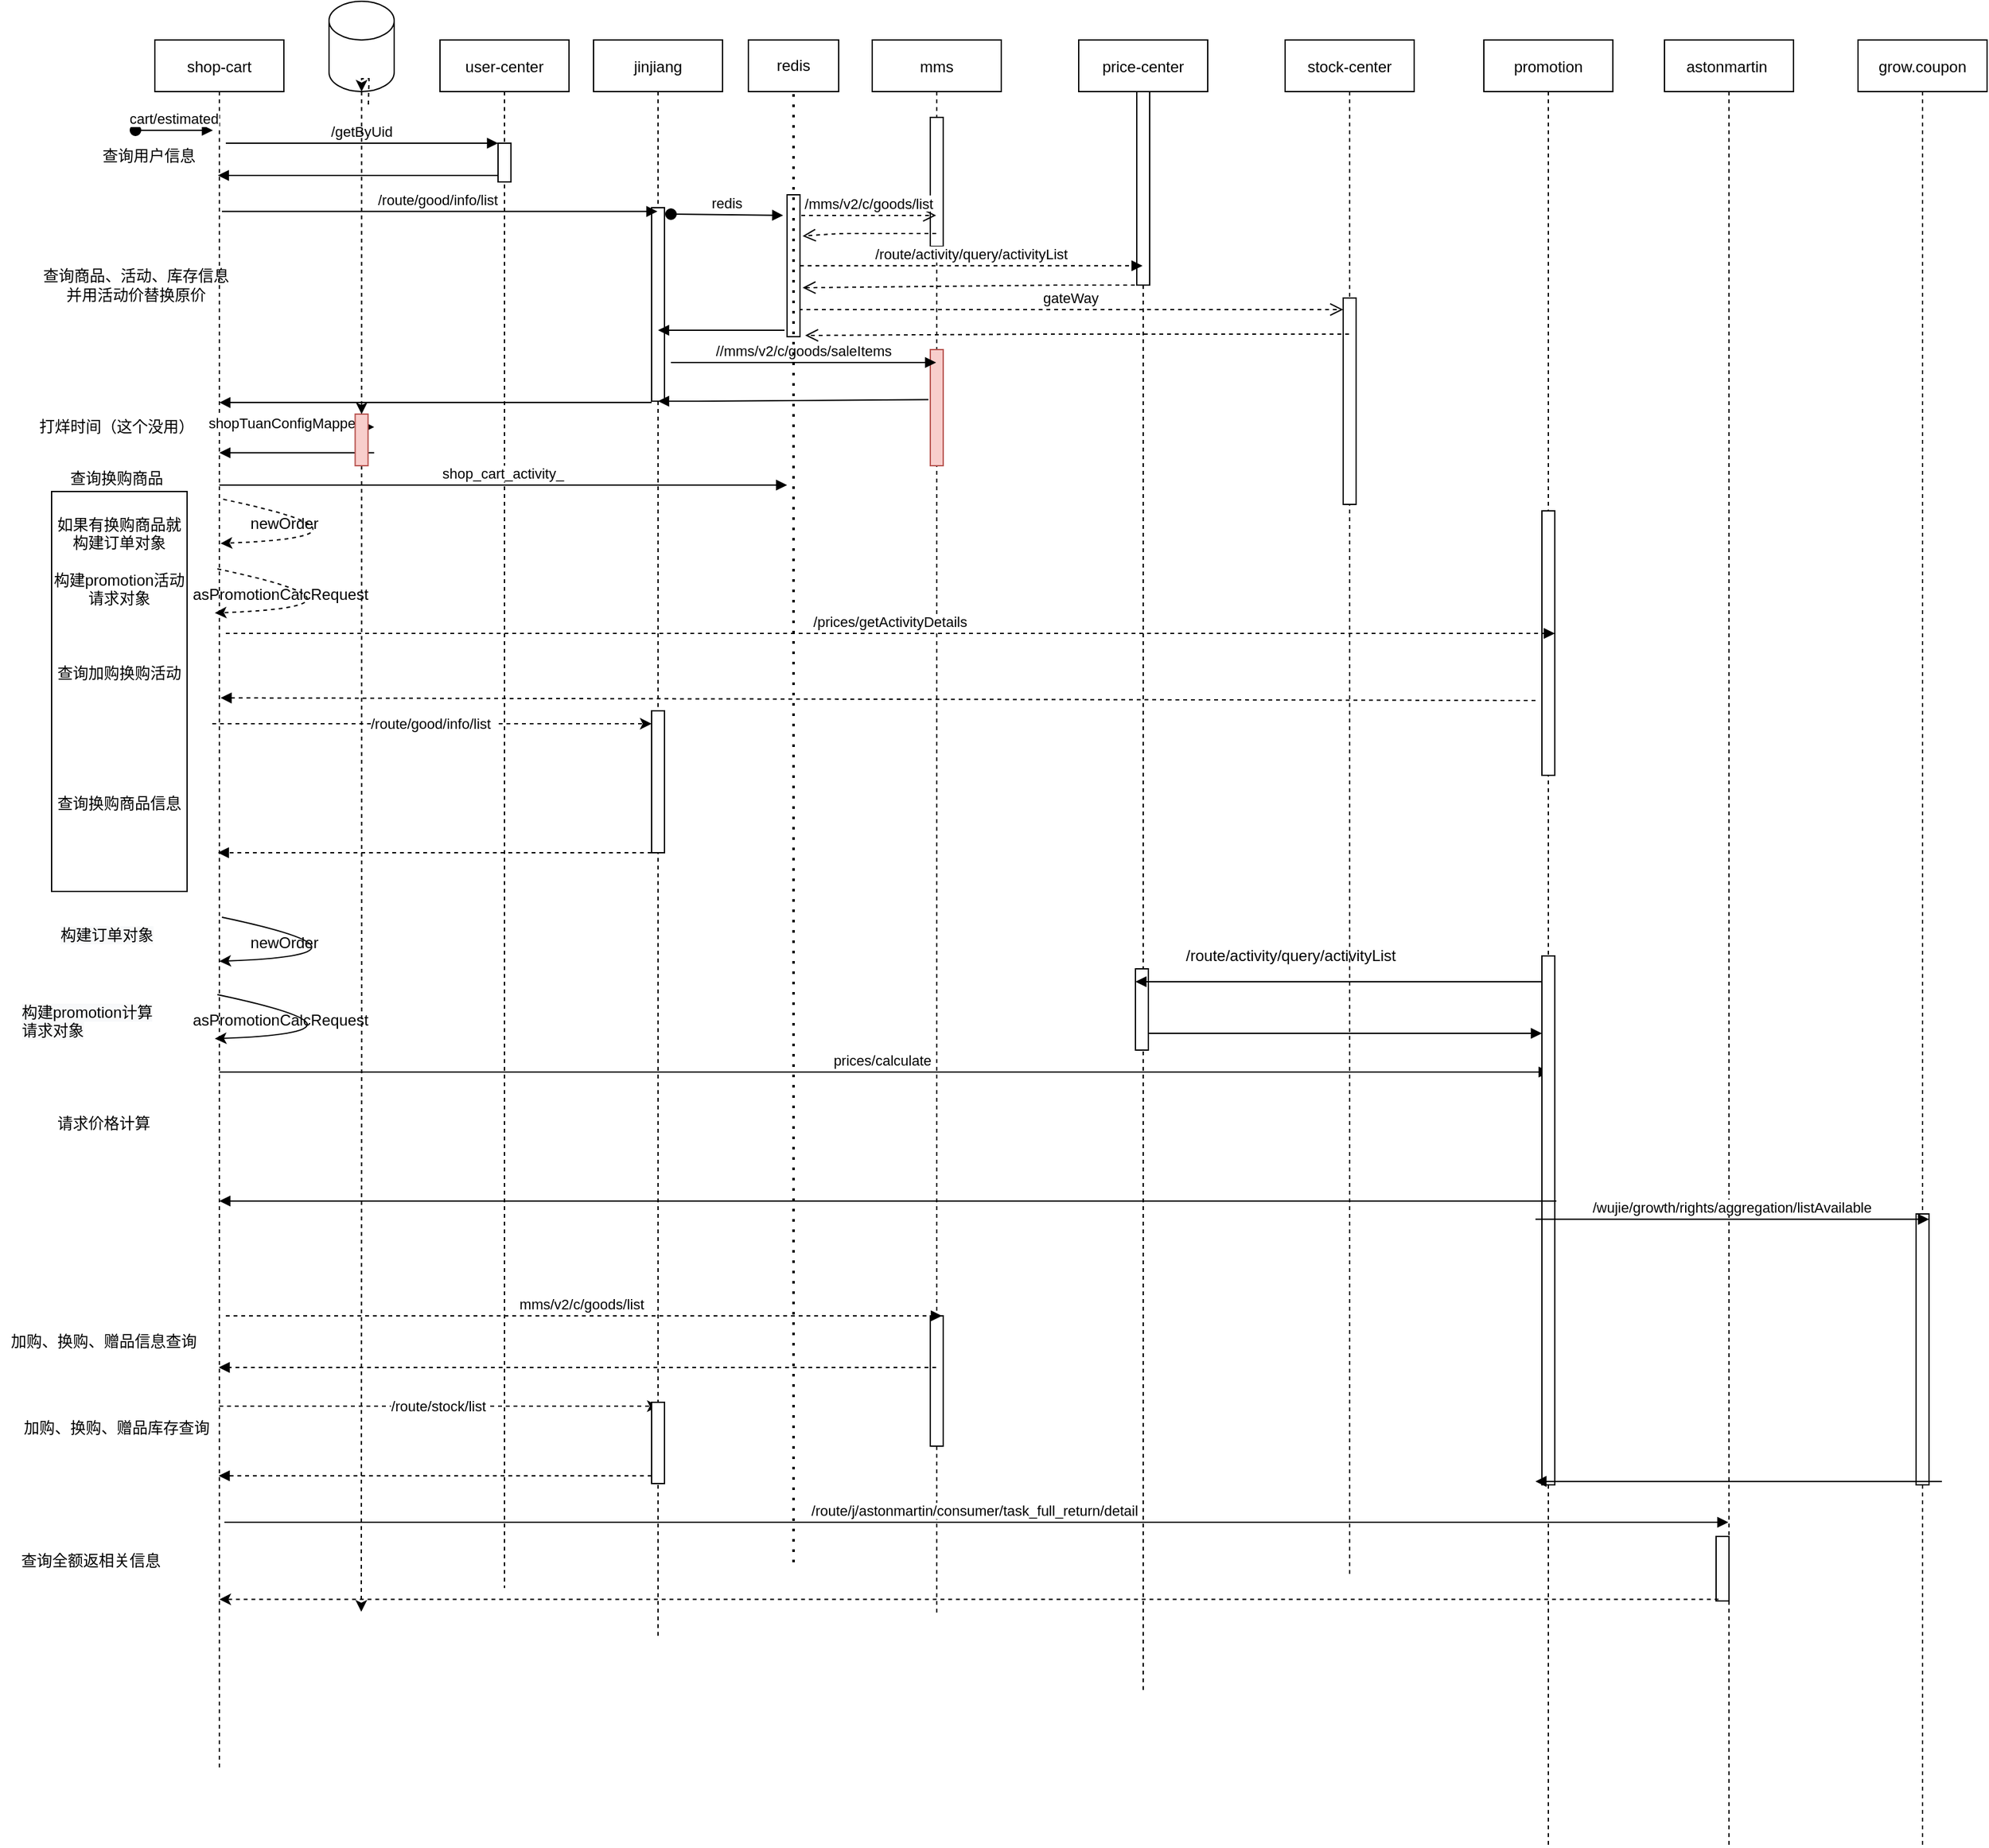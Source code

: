 <mxfile version="14.2.9" type="github">
  <diagram id="kgpKYQtTHZ0yAKxKKP6v" name="Page-1">
    <mxGraphModel dx="1113" dy="722" grid="1" gridSize="10" guides="1" tooltips="1" connect="1" arrows="1" fold="1" page="1" pageScale="1" pageWidth="850" pageHeight="1100" math="0" shadow="0">
      <root>
        <mxCell id="0" />
        <mxCell id="1" parent="0" />
        <mxCell id="3nuBFxr9cyL0pnOWT2aG-1" value="shop-cart" style="shape=umlLifeline;perimeter=lifelinePerimeter;container=1;collapsible=0;recursiveResize=0;rounded=0;shadow=0;strokeWidth=1;" parent="1" vertex="1">
          <mxGeometry x="120" y="80" width="100" height="1340" as="geometry" />
        </mxCell>
        <mxCell id="3nuBFxr9cyL0pnOWT2aG-3" value="cart/estimated" style="verticalAlign=bottom;startArrow=oval;endArrow=block;startSize=8;shadow=0;strokeWidth=1;" parent="3nuBFxr9cyL0pnOWT2aG-1" edge="1">
          <mxGeometry relative="1" as="geometry">
            <mxPoint x="-15" y="70" as="sourcePoint" />
            <mxPoint x="45" y="70" as="targetPoint" />
          </mxGeometry>
        </mxCell>
        <mxCell id="3nuBFxr9cyL0pnOWT2aG-5" value="user-center" style="shape=umlLifeline;perimeter=lifelinePerimeter;container=1;collapsible=0;recursiveResize=0;rounded=0;shadow=0;strokeWidth=1;" parent="1" vertex="1">
          <mxGeometry x="341" y="80" width="100" height="1200" as="geometry" />
        </mxCell>
        <mxCell id="3nuBFxr9cyL0pnOWT2aG-6" value="" style="points=[];perimeter=orthogonalPerimeter;rounded=0;shadow=0;strokeWidth=1;" parent="3nuBFxr9cyL0pnOWT2aG-5" vertex="1">
          <mxGeometry x="45" y="80" width="10" height="30" as="geometry" />
        </mxCell>
        <mxCell id="3nuBFxr9cyL0pnOWT2aG-8" value="/getByUid" style="verticalAlign=bottom;endArrow=block;entryX=0;entryY=0;shadow=0;strokeWidth=1;" parent="1" target="3nuBFxr9cyL0pnOWT2aG-6" edge="1">
          <mxGeometry relative="1" as="geometry">
            <mxPoint x="175" y="160" as="sourcePoint" />
          </mxGeometry>
        </mxCell>
        <mxCell id="3nuBFxr9cyL0pnOWT2aG-9" value="" style="verticalAlign=bottom;endArrow=block;shadow=0;strokeWidth=1;" parent="1" edge="1">
          <mxGeometry relative="1" as="geometry">
            <mxPoint x="386" y="185" as="sourcePoint" />
            <mxPoint x="168.833" y="185" as="targetPoint" />
          </mxGeometry>
        </mxCell>
        <mxCell id="YWAVucUWXaYQgddrqx2p-1" value="jinjiang" style="shape=umlLifeline;perimeter=lifelinePerimeter;container=1;collapsible=0;recursiveResize=0;rounded=0;shadow=0;strokeWidth=1;" parent="1" vertex="1">
          <mxGeometry x="460" y="80" width="100" height="1240" as="geometry" />
        </mxCell>
        <mxCell id="YWAVucUWXaYQgddrqx2p-2" value="" style="points=[];perimeter=orthogonalPerimeter;rounded=0;shadow=0;strokeWidth=1;" parent="YWAVucUWXaYQgddrqx2p-1" vertex="1">
          <mxGeometry x="45" y="130" width="10" height="150" as="geometry" />
        </mxCell>
        <mxCell id="YWAVucUWXaYQgddrqx2p-13" value="redis" style="verticalAlign=bottom;startArrow=oval;endArrow=block;startSize=8;shadow=0;strokeWidth=1;entryX=-0.3;entryY=0.145;entryDx=0;entryDy=0;entryPerimeter=0;" parent="YWAVucUWXaYQgddrqx2p-1" target="YWAVucUWXaYQgddrqx2p-12" edge="1">
          <mxGeometry relative="1" as="geometry">
            <mxPoint x="60" y="135" as="sourcePoint" />
            <mxPoint x="108" y="135" as="targetPoint" />
          </mxGeometry>
        </mxCell>
        <mxCell id="YWAVucUWXaYQgddrqx2p-5" value="/route/good/info/list " style="verticalAlign=bottom;endArrow=block;shadow=0;strokeWidth=1;exitX=0.52;exitY=0.23;exitDx=0;exitDy=0;exitPerimeter=0;" parent="1" edge="1">
          <mxGeometry relative="1" as="geometry">
            <mxPoint x="172" y="212.9" as="sourcePoint" />
            <mxPoint x="509.5" y="212.9" as="targetPoint" />
          </mxGeometry>
        </mxCell>
        <mxCell id="YWAVucUWXaYQgddrqx2p-6" value="" style="verticalAlign=bottom;endArrow=block;shadow=0;strokeWidth=1;exitX=0;exitY=1.007;exitDx=0;exitDy=0;exitPerimeter=0;" parent="1" source="YWAVucUWXaYQgddrqx2p-2" target="3nuBFxr9cyL0pnOWT2aG-1" edge="1">
          <mxGeometry relative="1" as="geometry">
            <mxPoint x="505.5" y="300" as="sourcePoint" />
            <mxPoint x="330" y="300" as="targetPoint" />
          </mxGeometry>
        </mxCell>
        <mxCell id="YWAVucUWXaYQgddrqx2p-8" value="mms" style="shape=umlLifeline;perimeter=lifelinePerimeter;container=1;collapsible=0;recursiveResize=0;rounded=0;shadow=0;strokeWidth=1;" parent="1" vertex="1">
          <mxGeometry x="676" y="80" width="100" height="1220" as="geometry" />
        </mxCell>
        <mxCell id="YWAVucUWXaYQgddrqx2p-9" value="" style="points=[];perimeter=orthogonalPerimeter;rounded=0;shadow=0;strokeWidth=1;" parent="YWAVucUWXaYQgddrqx2p-8" vertex="1">
          <mxGeometry x="45" y="60" width="10" height="100" as="geometry" />
        </mxCell>
        <mxCell id="YWAVucUWXaYQgddrqx2p-19" value="" style="points=[];perimeter=orthogonalPerimeter;rounded=0;shadow=0;strokeWidth=1;fillColor=#f8cecc;strokeColor=#b85450;" parent="YWAVucUWXaYQgddrqx2p-8" vertex="1">
          <mxGeometry x="45" y="240" width="10" height="90" as="geometry" />
        </mxCell>
        <mxCell id="YWAVucUWXaYQgddrqx2p-75" value="" style="points=[];perimeter=orthogonalPerimeter;rounded=0;shadow=0;strokeWidth=1;" parent="YWAVucUWXaYQgddrqx2p-8" vertex="1">
          <mxGeometry x="45" y="989" width="10" height="101" as="geometry" />
        </mxCell>
        <mxCell id="YWAVucUWXaYQgddrqx2p-15" value="/mms/v2/c/goods/list" style="verticalAlign=bottom;endArrow=open;dashed=1;endSize=8;shadow=0;strokeWidth=1;exitX=1.1;exitY=0.145;exitDx=0;exitDy=0;exitPerimeter=0;" parent="1" source="YWAVucUWXaYQgddrqx2p-12" target="YWAVucUWXaYQgddrqx2p-8" edge="1">
          <mxGeometry relative="1" as="geometry">
            <mxPoint x="679.5" y="214.5" as="targetPoint" />
            <mxPoint x="580" y="214.5" as="sourcePoint" />
          </mxGeometry>
        </mxCell>
        <mxCell id="YWAVucUWXaYQgddrqx2p-16" value="" style="verticalAlign=bottom;endArrow=block;shadow=0;strokeWidth=1;" parent="1" edge="1">
          <mxGeometry relative="1" as="geometry">
            <mxPoint x="608" y="305" as="sourcePoint" />
            <mxPoint x="510" y="305" as="targetPoint" />
          </mxGeometry>
        </mxCell>
        <mxCell id="YWAVucUWXaYQgddrqx2p-20" value="//mms/v2/c/goods/saleItems" style="verticalAlign=bottom;endArrow=block;shadow=0;strokeWidth=1;" parent="1" target="YWAVucUWXaYQgddrqx2p-8" edge="1">
          <mxGeometry relative="1" as="geometry">
            <mxPoint x="520" y="330" as="sourcePoint" />
            <mxPoint x="674.75" y="330" as="targetPoint" />
            <Array as="points">
              <mxPoint x="590" y="330" />
            </Array>
          </mxGeometry>
        </mxCell>
        <mxCell id="YWAVucUWXaYQgddrqx2p-21" value="" style="verticalAlign=bottom;endArrow=block;shadow=0;strokeWidth=1;exitX=-0.15;exitY=0.43;exitDx=0;exitDy=0;exitPerimeter=0;" parent="1" source="YWAVucUWXaYQgddrqx2p-19" target="YWAVucUWXaYQgddrqx2p-1" edge="1">
          <mxGeometry relative="1" as="geometry">
            <mxPoint x="670" y="290" as="sourcePoint" />
            <mxPoint x="620" y="290" as="targetPoint" />
            <Array as="points">
              <mxPoint x="550" y="360" />
            </Array>
          </mxGeometry>
        </mxCell>
        <mxCell id="YWAVucUWXaYQgddrqx2p-22" value="price-center" style="shape=umlLifeline;perimeter=lifelinePerimeter;container=1;collapsible=0;recursiveResize=0;rounded=0;shadow=0;strokeWidth=1;" parent="1" vertex="1">
          <mxGeometry x="836" y="80" width="100" height="1280" as="geometry" />
        </mxCell>
        <mxCell id="YWAVucUWXaYQgddrqx2p-23" value="" style="points=[];perimeter=orthogonalPerimeter;rounded=0;shadow=0;strokeWidth=1;" parent="YWAVucUWXaYQgddrqx2p-22" vertex="1">
          <mxGeometry x="45" y="40" width="10" height="150" as="geometry" />
        </mxCell>
        <mxCell id="ByKNmt2EVZ3DF-de8k9C-9" value="" style="points=[];perimeter=orthogonalPerimeter;rounded=0;shadow=0;strokeWidth=1;" parent="YWAVucUWXaYQgddrqx2p-22" vertex="1">
          <mxGeometry x="44" y="720" width="10" height="63" as="geometry" />
        </mxCell>
        <mxCell id="YWAVucUWXaYQgddrqx2p-24" value="/route/activity/query/activityList" style="verticalAlign=bottom;endArrow=block;shadow=0;strokeWidth=1;dashed=1;" parent="1" source="YWAVucUWXaYQgddrqx2p-12" target="YWAVucUWXaYQgddrqx2p-22" edge="1">
          <mxGeometry relative="1" as="geometry">
            <mxPoint x="583" y="250" as="sourcePoint" />
            <mxPoint x="839.5" y="250" as="targetPoint" />
          </mxGeometry>
        </mxCell>
        <mxCell id="YWAVucUWXaYQgddrqx2p-26" value="" style="verticalAlign=bottom;endArrow=open;dashed=1;endSize=8;shadow=0;strokeWidth=1;entryX=1.2;entryY=0.291;entryDx=0;entryDy=0;entryPerimeter=0;" parent="1" source="YWAVucUWXaYQgddrqx2p-8" target="YWAVucUWXaYQgddrqx2p-12" edge="1">
          <mxGeometry relative="1" as="geometry">
            <mxPoint x="580" y="230" as="targetPoint" />
            <mxPoint x="672" y="230" as="sourcePoint" />
            <Array as="points">
              <mxPoint x="650" y="230" />
            </Array>
          </mxGeometry>
        </mxCell>
        <mxCell id="YWAVucUWXaYQgddrqx2p-27" value="" style="verticalAlign=bottom;endArrow=open;dashed=1;endSize=8;shadow=0;strokeWidth=1;entryX=1.2;entryY=0.655;entryDx=0;entryDy=0;entryPerimeter=0;" parent="1" source="YWAVucUWXaYQgddrqx2p-22" target="YWAVucUWXaYQgddrqx2p-12" edge="1">
          <mxGeometry relative="1" as="geometry">
            <mxPoint x="750" y="270" as="targetPoint" />
            <mxPoint x="842" y="270" as="sourcePoint" />
            <Array as="points">
              <mxPoint x="820" y="270" />
            </Array>
          </mxGeometry>
        </mxCell>
        <mxCell id="YWAVucUWXaYQgddrqx2p-28" value="stock-center" style="shape=umlLifeline;perimeter=lifelinePerimeter;container=1;collapsible=0;recursiveResize=0;rounded=0;shadow=0;strokeWidth=1;" parent="1" vertex="1">
          <mxGeometry x="996" y="80" width="100" height="1190" as="geometry" />
        </mxCell>
        <mxCell id="YWAVucUWXaYQgddrqx2p-30" value="" style="verticalAlign=bottom;endArrow=open;dashed=1;endSize=8;shadow=0;strokeWidth=1;" parent="1" source="YWAVucUWXaYQgddrqx2p-29" target="YWAVucUWXaYQgddrqx2p-28" edge="1">
          <mxGeometry relative="1" as="geometry">
            <mxPoint x="725.5" y="290" as="targetPoint" />
            <mxPoint x="626" y="290" as="sourcePoint" />
          </mxGeometry>
        </mxCell>
        <mxCell id="YWAVucUWXaYQgddrqx2p-29" value="" style="points=[];perimeter=orthogonalPerimeter;rounded=0;shadow=0;strokeWidth=1;" parent="1" vertex="1">
          <mxGeometry x="1041" y="280" width="10" height="160" as="geometry" />
        </mxCell>
        <mxCell id="YWAVucUWXaYQgddrqx2p-31" value="gateWay" style="verticalAlign=bottom;endArrow=open;dashed=1;endSize=8;shadow=0;strokeWidth=1;exitX=0.9;exitY=0.809;exitDx=0;exitDy=0;exitPerimeter=0;" parent="1" source="YWAVucUWXaYQgddrqx2p-12" target="YWAVucUWXaYQgddrqx2p-29" edge="1">
          <mxGeometry relative="1" as="geometry">
            <mxPoint x="999.5" y="290" as="targetPoint" />
            <mxPoint x="580" y="290" as="sourcePoint" />
          </mxGeometry>
        </mxCell>
        <mxCell id="YWAVucUWXaYQgddrqx2p-32" value="" style="verticalAlign=bottom;endArrow=open;dashed=1;endSize=8;shadow=0;strokeWidth=1;entryX=1.4;entryY=0.991;entryDx=0;entryDy=0;entryPerimeter=0;" parent="1" source="YWAVucUWXaYQgddrqx2p-28" target="YWAVucUWXaYQgddrqx2p-12" edge="1">
          <mxGeometry relative="1" as="geometry">
            <mxPoint x="580" y="310.0" as="targetPoint" />
            <mxPoint x="840" y="307.95" as="sourcePoint" />
            <Array as="points">
              <mxPoint x="818" y="307.95" />
            </Array>
          </mxGeometry>
        </mxCell>
        <mxCell id="YWAVucUWXaYQgddrqx2p-12" value="" style="points=[];perimeter=orthogonalPerimeter;rounded=0;shadow=0;strokeWidth=1;" parent="1" vertex="1">
          <mxGeometry x="610" y="200" width="10" height="110" as="geometry" />
        </mxCell>
        <mxCell id="YWAVucUWXaYQgddrqx2p-36" value="redis" style="whiteSpace=wrap;html=1;" parent="1" vertex="1">
          <mxGeometry x="580" y="80" width="70" height="40" as="geometry" />
        </mxCell>
        <mxCell id="YWAVucUWXaYQgddrqx2p-37" value="" style="endArrow=none;dashed=1;html=1;dashPattern=1 3;strokeWidth=2;entryX=0.5;entryY=1;entryDx=0;entryDy=0;" parent="1" target="YWAVucUWXaYQgddrqx2p-36" edge="1">
          <mxGeometry width="50" height="50" relative="1" as="geometry">
            <mxPoint x="615" y="1260" as="sourcePoint" />
            <mxPoint x="550" y="250" as="targetPoint" />
          </mxGeometry>
        </mxCell>
        <mxCell id="YWAVucUWXaYQgddrqx2p-38" value="shop_cart_activity_" style="verticalAlign=bottom;endArrow=block;shadow=0;strokeWidth=1;" parent="1" edge="1">
          <mxGeometry relative="1" as="geometry">
            <mxPoint x="170" y="425" as="sourcePoint" />
            <mxPoint x="610" y="425" as="targetPoint" />
          </mxGeometry>
        </mxCell>
        <mxCell id="YWAVucUWXaYQgddrqx2p-39" value="" style="curved=1;endArrow=classic;html=1;dashed=1;exitX=0.53;exitY=0.609;exitDx=0;exitDy=0;exitPerimeter=0;entryX=0.51;entryY=0.67;entryDx=0;entryDy=0;entryPerimeter=0;" parent="1" edge="1">
          <mxGeometry width="50" height="50" relative="1" as="geometry">
            <mxPoint x="173" y="436.04" as="sourcePoint" />
            <mxPoint x="171" y="470.2" as="targetPoint" />
            <Array as="points">
              <mxPoint x="310" y="465" />
            </Array>
          </mxGeometry>
        </mxCell>
        <mxCell id="YWAVucUWXaYQgddrqx2p-40" value="&lt;div&gt;newOrder&lt;/div&gt;" style="text;html=1;align=center;verticalAlign=middle;resizable=0;points=[];autosize=1;" parent="1" vertex="1">
          <mxGeometry x="185" y="445" width="70" height="20" as="geometry" />
        </mxCell>
        <mxCell id="YWAVucUWXaYQgddrqx2p-41" value="" style="curved=1;endArrow=classic;html=1;dashed=1;exitX=0.53;exitY=0.609;exitDx=0;exitDy=0;exitPerimeter=0;entryX=0.51;entryY=0.67;entryDx=0;entryDy=0;entryPerimeter=0;" parent="1" edge="1">
          <mxGeometry width="50" height="50" relative="1" as="geometry">
            <mxPoint x="168.5" y="490.0" as="sourcePoint" />
            <mxPoint x="166.5" y="524.16" as="targetPoint" />
            <Array as="points">
              <mxPoint x="305.5" y="518.96" />
            </Array>
          </mxGeometry>
        </mxCell>
        <mxCell id="YWAVucUWXaYQgddrqx2p-42" value="&lt;div&gt;asPromotionCalcRequest&lt;/div&gt;" style="text;html=1;align=center;verticalAlign=middle;resizable=0;points=[];autosize=1;" parent="1" vertex="1">
          <mxGeometry x="141.5" y="500" width="150" height="20" as="geometry" />
        </mxCell>
        <mxCell id="YWAVucUWXaYQgddrqx2p-43" value="promotion" style="shape=umlLifeline;perimeter=lifelinePerimeter;container=1;collapsible=0;recursiveResize=0;rounded=0;shadow=0;strokeWidth=1;" parent="1" vertex="1">
          <mxGeometry x="1150" y="80" width="100" height="1400" as="geometry" />
        </mxCell>
        <mxCell id="YWAVucUWXaYQgddrqx2p-45" value="" style="points=[];perimeter=orthogonalPerimeter;rounded=0;shadow=0;strokeWidth=1;" parent="YWAVucUWXaYQgddrqx2p-43" vertex="1">
          <mxGeometry x="45" y="365" width="10" height="205" as="geometry" />
        </mxCell>
        <mxCell id="YWAVucUWXaYQgddrqx2p-48" value="/prices/getActivityDetails" style="verticalAlign=bottom;endArrow=block;shadow=0;strokeWidth=1;dashed=1;" parent="1" edge="1">
          <mxGeometry relative="1" as="geometry">
            <mxPoint x="175" y="540" as="sourcePoint" />
            <mxPoint x="1205" y="540" as="targetPoint" />
          </mxGeometry>
        </mxCell>
        <mxCell id="YWAVucUWXaYQgddrqx2p-51" style="edgeStyle=orthogonalEdgeStyle;rounded=0;orthogonalLoop=1;jettySize=auto;html=1;dashed=1;exitX=0.5;exitY=1;exitDx=0;exitDy=0;" parent="1" source="YWAVucUWXaYQgddrqx2p-57" edge="1">
          <mxGeometry relative="1" as="geometry">
            <mxPoint x="280" y="1298.333" as="targetPoint" />
            <mxPoint x="295" y="310" as="sourcePoint" />
          </mxGeometry>
        </mxCell>
        <mxCell id="YWAVucUWXaYQgddrqx2p-52" value="" style="endArrow=classic;html=1;" parent="1" source="3nuBFxr9cyL0pnOWT2aG-1" edge="1">
          <mxGeometry width="50" height="50" relative="1" as="geometry">
            <mxPoint x="310" y="430" as="sourcePoint" />
            <mxPoint x="290" y="380" as="targetPoint" />
          </mxGeometry>
        </mxCell>
        <mxCell id="YWAVucUWXaYQgddrqx2p-87" value="shopTuanConfigMapper" style="edgeLabel;html=1;align=center;verticalAlign=middle;resizable=0;points=[];" parent="YWAVucUWXaYQgddrqx2p-52" vertex="1" connectable="0">
          <mxGeometry x="-0.166" y="3" relative="1" as="geometry">
            <mxPoint as="offset" />
          </mxGeometry>
        </mxCell>
        <mxCell id="YWAVucUWXaYQgddrqx2p-53" value="" style="verticalAlign=bottom;endArrow=block;shadow=0;strokeWidth=1;" parent="1" edge="1">
          <mxGeometry relative="1" as="geometry">
            <mxPoint x="290" y="400" as="sourcePoint" />
            <mxPoint x="170" y="400.0" as="targetPoint" />
          </mxGeometry>
        </mxCell>
        <mxCell id="YWAVucUWXaYQgddrqx2p-54" value="" style="shape=cylinder3;whiteSpace=wrap;html=1;boundedLbl=1;backgroundOutline=1;size=15;" parent="1" vertex="1">
          <mxGeometry x="255" y="50" width="50.5" height="70" as="geometry" />
        </mxCell>
        <mxCell id="YWAVucUWXaYQgddrqx2p-55" style="edgeStyle=orthogonalEdgeStyle;rounded=0;orthogonalLoop=1;jettySize=auto;html=1;dashed=1;exitX=0.5;exitY=1;exitDx=0;exitDy=0;" parent="1" target="YWAVucUWXaYQgddrqx2p-54" edge="1">
          <mxGeometry relative="1" as="geometry">
            <mxPoint x="286" y="820" as="targetPoint" />
            <mxPoint x="285.5" y="130" as="sourcePoint" />
          </mxGeometry>
        </mxCell>
        <mxCell id="YWAVucUWXaYQgddrqx2p-57" value="" style="rounded=0;whiteSpace=wrap;html=1;fillColor=#f8cecc;strokeColor=#b85450;" parent="1" vertex="1">
          <mxGeometry x="275.25" y="370" width="10" height="40" as="geometry" />
        </mxCell>
        <mxCell id="YWAVucUWXaYQgddrqx2p-58" style="edgeStyle=orthogonalEdgeStyle;rounded=0;orthogonalLoop=1;jettySize=auto;html=1;dashed=1;exitX=0.5;exitY=1;exitDx=0;exitDy=0;" parent="1" source="YWAVucUWXaYQgddrqx2p-54" target="YWAVucUWXaYQgddrqx2p-57" edge="1">
          <mxGeometry relative="1" as="geometry">
            <mxPoint x="280" y="820" as="targetPoint" />
            <mxPoint x="280.25" y="120" as="sourcePoint" />
          </mxGeometry>
        </mxCell>
        <mxCell id="YWAVucUWXaYQgddrqx2p-60" value="" style="verticalAlign=bottom;endArrow=block;shadow=0;strokeWidth=1;dashed=1;" parent="1" edge="1">
          <mxGeometry relative="1" as="geometry">
            <mxPoint x="1190" y="592" as="sourcePoint" />
            <mxPoint x="171" y="590" as="targetPoint" />
          </mxGeometry>
        </mxCell>
        <mxCell id="YWAVucUWXaYQgddrqx2p-63" value="" style="curved=1;endArrow=classic;html=1;exitX=0.53;exitY=0.609;exitDx=0;exitDy=0;exitPerimeter=0;entryX=0.51;entryY=0.67;entryDx=0;entryDy=0;entryPerimeter=0;" parent="1" edge="1">
          <mxGeometry width="50" height="50" relative="1" as="geometry">
            <mxPoint x="172" y="760" as="sourcePoint" />
            <mxPoint x="170" y="794.16" as="targetPoint" />
            <Array as="points">
              <mxPoint x="309" y="788.96" />
            </Array>
          </mxGeometry>
        </mxCell>
        <mxCell id="YWAVucUWXaYQgddrqx2p-66" value="newOrder" style="text;html=1;align=center;verticalAlign=middle;resizable=0;points=[];autosize=1;" parent="1" vertex="1">
          <mxGeometry x="185" y="770" width="70" height="20" as="geometry" />
        </mxCell>
        <mxCell id="YWAVucUWXaYQgddrqx2p-67" value="" style="curved=1;endArrow=classic;html=1;exitX=0.53;exitY=0.609;exitDx=0;exitDy=0;exitPerimeter=0;entryX=0.51;entryY=0.67;entryDx=0;entryDy=0;entryPerimeter=0;" parent="1" edge="1">
          <mxGeometry width="50" height="50" relative="1" as="geometry">
            <mxPoint x="168.5" y="820" as="sourcePoint" />
            <mxPoint x="166.5" y="854.16" as="targetPoint" />
            <Array as="points">
              <mxPoint x="305.5" y="848.96" />
            </Array>
          </mxGeometry>
        </mxCell>
        <mxCell id="YWAVucUWXaYQgddrqx2p-68" value="&lt;div&gt;asPromotionCalcRequest&lt;/div&gt;" style="text;html=1;align=center;verticalAlign=middle;resizable=0;points=[];autosize=1;" parent="1" vertex="1">
          <mxGeometry x="141.5" y="830" width="150" height="20" as="geometry" />
        </mxCell>
        <mxCell id="YWAVucUWXaYQgddrqx2p-69" value="&lt;span style=&quot;font-size: 11px&quot;&gt;/route/good/info/list&amp;nbsp;&lt;/span&gt;" style="endArrow=classic;html=1;dashed=1;" parent="1" edge="1">
          <mxGeometry width="50" height="50" relative="1" as="geometry">
            <mxPoint x="164.5" y="610" as="sourcePoint" />
            <mxPoint x="505" y="610" as="targetPoint" />
          </mxGeometry>
        </mxCell>
        <mxCell id="YWAVucUWXaYQgddrqx2p-70" value="prices/calculate " style="verticalAlign=bottom;endArrow=block;shadow=0;strokeWidth=1;" parent="1" edge="1">
          <mxGeometry relative="1" as="geometry">
            <mxPoint x="170" y="880" as="sourcePoint" />
            <mxPoint x="1201" y="880" as="targetPoint" />
          </mxGeometry>
        </mxCell>
        <mxCell id="YWAVucUWXaYQgddrqx2p-71" value="" style="points=[];perimeter=orthogonalPerimeter;rounded=0;shadow=0;strokeWidth=1;" parent="1" vertex="1">
          <mxGeometry x="1195" y="790" width="10" height="410" as="geometry" />
        </mxCell>
        <mxCell id="YWAVucUWXaYQgddrqx2p-73" value="" style="verticalAlign=bottom;endArrow=block;shadow=0;strokeWidth=1;exitX=0.2;exitY=1;exitDx=0;exitDy=0;exitPerimeter=0;" parent="1" edge="1">
          <mxGeometry relative="1" as="geometry">
            <mxPoint x="1206.17" y="980" as="sourcePoint" />
            <mxPoint x="170.003" y="980" as="targetPoint" />
            <Array as="points">
              <mxPoint x="1033.17" y="980" />
            </Array>
          </mxGeometry>
        </mxCell>
        <mxCell id="YWAVucUWXaYQgddrqx2p-74" value="mms/v2/c/goods/list " style="verticalAlign=bottom;endArrow=block;shadow=0;strokeWidth=1;dashed=1;" parent="1" edge="1">
          <mxGeometry relative="1" as="geometry">
            <mxPoint x="175" y="1069" as="sourcePoint" />
            <mxPoint x="730" y="1069" as="targetPoint" />
          </mxGeometry>
        </mxCell>
        <mxCell id="YWAVucUWXaYQgddrqx2p-76" value="" style="verticalAlign=bottom;endArrow=block;shadow=0;strokeWidth=1;dashed=1;" parent="1" edge="1">
          <mxGeometry relative="1" as="geometry">
            <mxPoint x="725.5" y="1109" as="sourcePoint" />
            <mxPoint x="169.5" y="1109" as="targetPoint" />
          </mxGeometry>
        </mxCell>
        <mxCell id="YWAVucUWXaYQgddrqx2p-77" value="&lt;span style=&quot;font-size: 11px&quot;&gt;/route/stock/list&amp;nbsp;&lt;/span&gt;" style="endArrow=classic;html=1;dashed=1;" parent="1" edge="1">
          <mxGeometry width="50" height="50" relative="1" as="geometry">
            <mxPoint x="170" y="1139" as="sourcePoint" />
            <mxPoint x="510.5" y="1139" as="targetPoint" />
          </mxGeometry>
        </mxCell>
        <mxCell id="YWAVucUWXaYQgddrqx2p-78" value="" style="points=[];perimeter=orthogonalPerimeter;rounded=0;shadow=0;strokeWidth=1;" parent="1" vertex="1">
          <mxGeometry x="505" y="1136" width="10" height="63" as="geometry" />
        </mxCell>
        <mxCell id="YWAVucUWXaYQgddrqx2p-80" value="" style="verticalAlign=bottom;endArrow=block;shadow=0;strokeWidth=1;exitX=0;exitY=1.007;exitDx=0;exitDy=0;exitPerimeter=0;dashed=1;" parent="1" edge="1">
          <mxGeometry relative="1" as="geometry">
            <mxPoint x="505" y="1193" as="sourcePoint" />
            <mxPoint x="169.5" y="1193" as="targetPoint" />
          </mxGeometry>
        </mxCell>
        <mxCell id="YWAVucUWXaYQgddrqx2p-81" value="" style="points=[];perimeter=orthogonalPerimeter;rounded=0;shadow=0;strokeWidth=1;" parent="1" vertex="1">
          <mxGeometry x="505" y="600" width="10" height="110" as="geometry" />
        </mxCell>
        <mxCell id="YWAVucUWXaYQgddrqx2p-83" value="" style="verticalAlign=bottom;endArrow=block;shadow=0;strokeWidth=1;exitX=0;exitY=1.007;exitDx=0;exitDy=0;exitPerimeter=0;dashed=1;" parent="1" edge="1">
          <mxGeometry relative="1" as="geometry">
            <mxPoint x="505" y="710" as="sourcePoint" />
            <mxPoint x="168.833" y="710" as="targetPoint" />
          </mxGeometry>
        </mxCell>
        <mxCell id="YWAVucUWXaYQgddrqx2p-85" value="查询用户信息" style="text;html=1;align=center;verticalAlign=middle;resizable=0;points=[];autosize=1;" parent="1" vertex="1">
          <mxGeometry x="70" y="160" width="90" height="20" as="geometry" />
        </mxCell>
        <mxCell id="YWAVucUWXaYQgddrqx2p-86" value="查询商品、活动、库存信息&lt;br&gt;并用活动价替换原价" style="text;html=1;align=center;verticalAlign=middle;resizable=0;points=[];autosize=1;" parent="1" vertex="1">
          <mxGeometry x="25" y="255" width="160" height="30" as="geometry" />
        </mxCell>
        <mxCell id="YWAVucUWXaYQgddrqx2p-88" value="打烊时间（这个没用）" style="text;html=1;align=center;verticalAlign=middle;resizable=0;points=[];autosize=1;" parent="1" vertex="1">
          <mxGeometry x="20" y="370" width="140" height="20" as="geometry" />
        </mxCell>
        <mxCell id="YWAVucUWXaYQgddrqx2p-89" value="查询换购商品" style="text;html=1;align=center;verticalAlign=middle;resizable=0;points=[];autosize=1;" parent="1" vertex="1">
          <mxGeometry x="45" y="410" width="90" height="20" as="geometry" />
        </mxCell>
        <mxCell id="YWAVucUWXaYQgddrqx2p-93" value="如果有换购商品就构建订单对象&lt;br&gt;&lt;br&gt;构建promotion活动请求对象&lt;br&gt;&lt;br&gt;&lt;br&gt;&lt;br&gt;查询加购换购活动&lt;br&gt;&lt;br&gt;&lt;br&gt;&lt;br&gt;&lt;br&gt;&lt;br&gt;&lt;br&gt;查询换购商品信息&lt;br&gt;&lt;br&gt;&lt;br&gt;&lt;br&gt;" style="rounded=0;whiteSpace=wrap;html=1;" parent="1" vertex="1">
          <mxGeometry x="40" y="430" width="105" height="310" as="geometry" />
        </mxCell>
        <mxCell id="YWAVucUWXaYQgddrqx2p-95" value="astonmartin " style="shape=umlLifeline;perimeter=lifelinePerimeter;container=1;collapsible=0;recursiveResize=0;rounded=0;shadow=0;strokeWidth=1;" parent="1" vertex="1">
          <mxGeometry x="1290" y="80" width="100" height="1400" as="geometry" />
        </mxCell>
        <mxCell id="YWAVucUWXaYQgddrqx2p-97" value="" style="points=[];perimeter=orthogonalPerimeter;rounded=0;shadow=0;strokeWidth=1;" parent="YWAVucUWXaYQgddrqx2p-95" vertex="1">
          <mxGeometry x="40" y="1160" width="10" height="50" as="geometry" />
        </mxCell>
        <mxCell id="YWAVucUWXaYQgddrqx2p-96" value="/route/j/astonmartin/consumer/task_full_return/detail " style="verticalAlign=bottom;endArrow=block;shadow=0;strokeWidth=1;" parent="1" edge="1">
          <mxGeometry relative="1" as="geometry">
            <mxPoint x="174" y="1229" as="sourcePoint" />
            <mxPoint x="1339.5" y="1229" as="targetPoint" />
          </mxGeometry>
        </mxCell>
        <mxCell id="YWAVucUWXaYQgddrqx2p-100" value="&lt;meta charset=&quot;utf-8&quot;&gt;&lt;span style=&quot;color: rgb(0, 0, 0); font-family: helvetica; font-size: 12px; font-style: normal; font-weight: 400; letter-spacing: normal; text-align: center; text-indent: 0px; text-transform: none; word-spacing: 0px; background-color: rgb(248, 249, 250); display: inline; float: none;&quot;&gt;构建订单对象&lt;/span&gt;" style="text;whiteSpace=wrap;html=1;" parent="1" vertex="1">
          <mxGeometry x="45" y="760" width="100" height="30" as="geometry" />
        </mxCell>
        <mxCell id="YWAVucUWXaYQgddrqx2p-101" value="&lt;span style=&quot;color: rgb(0 , 0 , 0) ; font-family: &amp;#34;helvetica&amp;#34; ; font-size: 12px ; font-style: normal ; font-weight: 400 ; letter-spacing: normal ; text-align: center ; text-indent: 0px ; text-transform: none ; word-spacing: 0px ; background-color: rgb(248 , 249 , 250) ; display: inline ; float: none&quot;&gt;构建promotion计算&lt;br&gt;请求对象&lt;/span&gt;" style="text;whiteSpace=wrap;html=1;" parent="1" vertex="1">
          <mxGeometry x="15" y="820" width="170" height="30" as="geometry" />
        </mxCell>
        <mxCell id="YWAVucUWXaYQgddrqx2p-102" value="请求价格计算" style="text;html=1;align=center;verticalAlign=middle;resizable=0;points=[];autosize=1;" parent="1" vertex="1">
          <mxGeometry x="35" y="910" width="90" height="20" as="geometry" />
        </mxCell>
        <mxCell id="YWAVucUWXaYQgddrqx2p-104" value="加购、换购、赠品信息查询" style="text;html=1;align=center;verticalAlign=middle;resizable=0;points=[];autosize=1;" parent="1" vertex="1">
          <mxGeometry y="1079" width="160" height="20" as="geometry" />
        </mxCell>
        <mxCell id="YWAVucUWXaYQgddrqx2p-105" value="加购、换购、赠品库存查询" style="text;html=1;align=center;verticalAlign=middle;resizable=0;points=[];autosize=1;" parent="1" vertex="1">
          <mxGeometry x="10" y="1146" width="160" height="20" as="geometry" />
        </mxCell>
        <mxCell id="YWAVucUWXaYQgddrqx2p-106" value="查询全额返相关信息" style="text;html=1;align=center;verticalAlign=middle;resizable=0;points=[];autosize=1;" parent="1" vertex="1">
          <mxGeometry x="10" y="1249" width="120" height="20" as="geometry" />
        </mxCell>
        <mxCell id="YWAVucUWXaYQgddrqx2p-116" value="" style="endArrow=classic;html=1;dashed=1;exitX=0.186;exitY=0.976;exitDx=0;exitDy=0;exitPerimeter=0;" parent="1" source="YWAVucUWXaYQgddrqx2p-97" target="3nuBFxr9cyL0pnOWT2aG-1" edge="1">
          <mxGeometry width="50" height="50" relative="1" as="geometry">
            <mxPoint x="1020" y="1209" as="sourcePoint" />
            <mxPoint x="166.1" y="1395.1" as="targetPoint" />
          </mxGeometry>
        </mxCell>
        <mxCell id="ByKNmt2EVZ3DF-de8k9C-1" value="" style="verticalAlign=bottom;endArrow=block;shadow=0;strokeWidth=1;exitX=0;exitY=1.007;exitDx=0;exitDy=0;exitPerimeter=0;" parent="1" edge="1">
          <mxGeometry relative="1" as="geometry">
            <mxPoint x="1195" y="810" as="sourcePoint" />
            <mxPoint x="880" y="810" as="targetPoint" />
          </mxGeometry>
        </mxCell>
        <mxCell id="ByKNmt2EVZ3DF-de8k9C-2" value="" style="verticalAlign=bottom;endArrow=block;shadow=0;strokeWidth=1;" parent="1" edge="1">
          <mxGeometry relative="1" as="geometry">
            <mxPoint x="890" y="850" as="sourcePoint" />
            <mxPoint x="1195" y="850.0" as="targetPoint" />
          </mxGeometry>
        </mxCell>
        <mxCell id="ByKNmt2EVZ3DF-de8k9C-3" value="/route/activity/query/activityList" style="text;html=1;align=center;verticalAlign=middle;resizable=0;points=[];autosize=1;" parent="1" vertex="1">
          <mxGeometry x="910" y="780" width="180" height="20" as="geometry" />
        </mxCell>
        <mxCell id="ByKNmt2EVZ3DF-de8k9C-4" value="grow.coupon" style="shape=umlLifeline;perimeter=lifelinePerimeter;container=1;collapsible=0;recursiveResize=0;rounded=0;shadow=0;strokeWidth=1;" parent="1" vertex="1">
          <mxGeometry x="1440" y="80" width="100" height="1400" as="geometry" />
        </mxCell>
        <mxCell id="ByKNmt2EVZ3DF-de8k9C-5" value="" style="points=[];perimeter=orthogonalPerimeter;rounded=0;shadow=0;strokeWidth=1;" parent="ByKNmt2EVZ3DF-de8k9C-4" vertex="1">
          <mxGeometry x="45" y="910" width="10" height="210" as="geometry" />
        </mxCell>
        <mxCell id="ByKNmt2EVZ3DF-de8k9C-6" value="/wujie/growth/rights/aggregation/listAvailable" style="verticalAlign=bottom;endArrow=block;shadow=0;strokeWidth=1;" parent="1" edge="1">
          <mxGeometry relative="1" as="geometry">
            <mxPoint x="1190" y="994.17" as="sourcePoint" />
            <mxPoint x="1495" y="994.17" as="targetPoint" />
          </mxGeometry>
        </mxCell>
        <mxCell id="ByKNmt2EVZ3DF-de8k9C-7" value="" style="verticalAlign=bottom;endArrow=block;shadow=0;strokeWidth=1;exitX=0;exitY=1.007;exitDx=0;exitDy=0;exitPerimeter=0;" parent="1" edge="1">
          <mxGeometry relative="1" as="geometry">
            <mxPoint x="1505" y="1197.33" as="sourcePoint" />
            <mxPoint x="1190" y="1197.33" as="targetPoint" />
          </mxGeometry>
        </mxCell>
      </root>
    </mxGraphModel>
  </diagram>
</mxfile>
